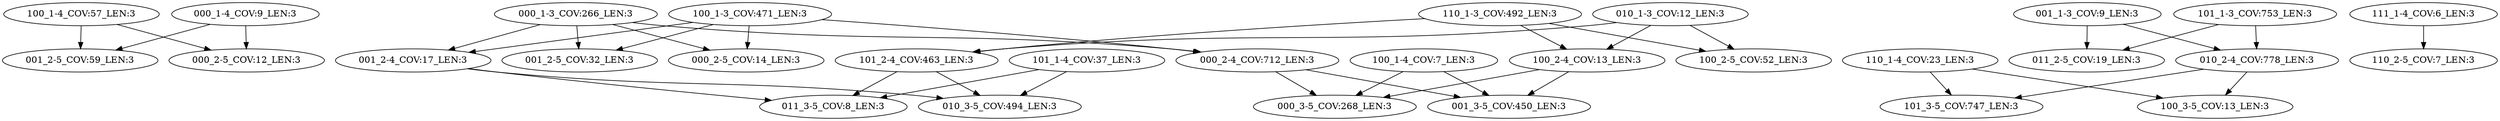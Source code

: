 digraph G {
    "100_1-4_COV:57_LEN:3" -> "001_2-5_COV:59_LEN:3";
    "100_1-4_COV:57_LEN:3" -> "000_2-5_COV:12_LEN:3";
    "001_2-4_COV:17_LEN:3" -> "011_3-5_COV:8_LEN:3";
    "001_2-4_COV:17_LEN:3" -> "010_3-5_COV:494_LEN:3";
    "100_2-4_COV:13_LEN:3" -> "000_3-5_COV:268_LEN:3";
    "100_2-4_COV:13_LEN:3" -> "001_3-5_COV:450_LEN:3";
    "001_1-3_COV:9_LEN:3" -> "011_2-5_COV:19_LEN:3";
    "001_1-3_COV:9_LEN:3" -> "010_2-4_COV:778_LEN:3";
    "000_1-4_COV:9_LEN:3" -> "001_2-5_COV:59_LEN:3";
    "000_1-4_COV:9_LEN:3" -> "000_2-5_COV:12_LEN:3";
    "110_1-4_COV:23_LEN:3" -> "101_3-5_COV:747_LEN:3";
    "110_1-4_COV:23_LEN:3" -> "100_3-5_COV:13_LEN:3";
    "000_2-4_COV:712_LEN:3" -> "000_3-5_COV:268_LEN:3";
    "000_2-4_COV:712_LEN:3" -> "001_3-5_COV:450_LEN:3";
    "110_1-3_COV:492_LEN:3" -> "100_2-4_COV:13_LEN:3";
    "110_1-3_COV:492_LEN:3" -> "100_2-5_COV:52_LEN:3";
    "110_1-3_COV:492_LEN:3" -> "101_2-4_COV:463_LEN:3";
    "101_1-3_COV:753_LEN:3" -> "011_2-5_COV:19_LEN:3";
    "101_1-3_COV:753_LEN:3" -> "010_2-4_COV:778_LEN:3";
    "000_1-3_COV:266_LEN:3" -> "001_2-4_COV:17_LEN:3";
    "000_1-3_COV:266_LEN:3" -> "001_2-5_COV:32_LEN:3";
    "000_1-3_COV:266_LEN:3" -> "000_2-4_COV:712_LEN:3";
    "000_1-3_COV:266_LEN:3" -> "000_2-5_COV:14_LEN:3";
    "101_1-4_COV:37_LEN:3" -> "011_3-5_COV:8_LEN:3";
    "101_1-4_COV:37_LEN:3" -> "010_3-5_COV:494_LEN:3";
    "111_1-4_COV:6_LEN:3" -> "110_2-5_COV:7_LEN:3";
    "010_2-4_COV:778_LEN:3" -> "101_3-5_COV:747_LEN:3";
    "010_2-4_COV:778_LEN:3" -> "100_3-5_COV:13_LEN:3";
    "101_2-4_COV:463_LEN:3" -> "011_3-5_COV:8_LEN:3";
    "101_2-4_COV:463_LEN:3" -> "010_3-5_COV:494_LEN:3";
    "100_1-3_COV:471_LEN:3" -> "001_2-4_COV:17_LEN:3";
    "100_1-3_COV:471_LEN:3" -> "001_2-5_COV:32_LEN:3";
    "100_1-3_COV:471_LEN:3" -> "000_2-4_COV:712_LEN:3";
    "100_1-3_COV:471_LEN:3" -> "000_2-5_COV:14_LEN:3";
    "010_1-3_COV:12_LEN:3" -> "100_2-4_COV:13_LEN:3";
    "010_1-3_COV:12_LEN:3" -> "100_2-5_COV:52_LEN:3";
    "010_1-3_COV:12_LEN:3" -> "101_2-4_COV:463_LEN:3";
    "100_1-4_COV:7_LEN:3" -> "000_3-5_COV:268_LEN:3";
    "100_1-4_COV:7_LEN:3" -> "001_3-5_COV:450_LEN:3";
}
